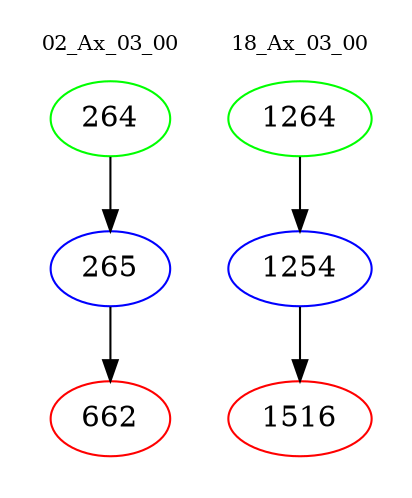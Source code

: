 digraph{
subgraph cluster_0 {
color = white
label = "02_Ax_03_00";
fontsize=10;
T0_264 [label="264", color="green"]
T0_264 -> T0_265 [color="black"]
T0_265 [label="265", color="blue"]
T0_265 -> T0_662 [color="black"]
T0_662 [label="662", color="red"]
}
subgraph cluster_1 {
color = white
label = "18_Ax_03_00";
fontsize=10;
T1_1264 [label="1264", color="green"]
T1_1264 -> T1_1254 [color="black"]
T1_1254 [label="1254", color="blue"]
T1_1254 -> T1_1516 [color="black"]
T1_1516 [label="1516", color="red"]
}
}
